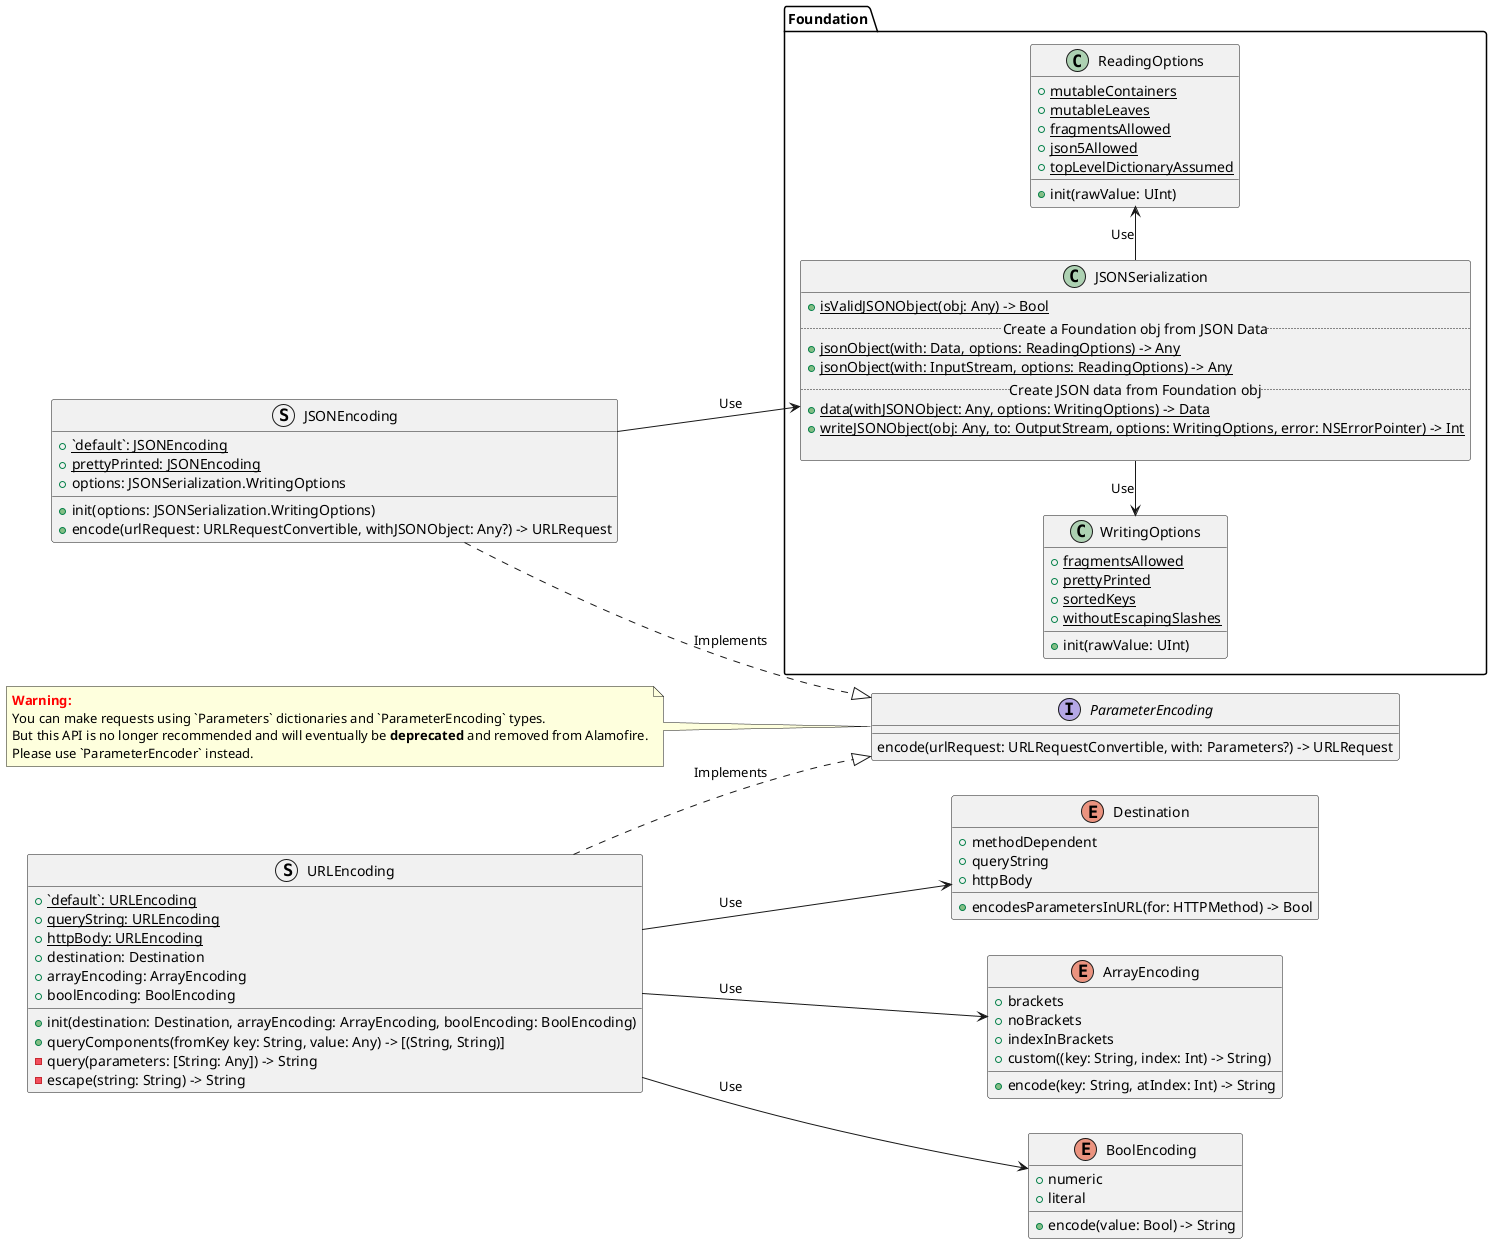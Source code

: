 @startuml Alamofire-ParameterEncoding

left to right direction

' Foundation

class Foundation.JSONSerialization {
    + {static} isValidJSONObject(obj: Any) -> Bool
    .. Create a Foundation obj from JSON Data..
    + {static} jsonObject(with: Data, options: ReadingOptions) -> Any
    + {static} jsonObject(with: InputStream, options: ReadingOptions) -> Any
    .. Create JSON data from Foundation obj..
    + {static} data(withJSONObject: Any, options: WritingOptions) -> Data
    + {static} writeJSONObject(obj: Any, to: OutputStream, options: WritingOptions, error: NSErrorPointer) -> Int

}

class Foundation.ReadingOptions {
    + {static} mutableContainers
    + {static} mutableLeaves
    + {static} fragmentsAllowed
    + {static} json5Allowed
    + {static} topLevelDictionaryAssumed
    + init(rawValue: UInt)
}

class Foundation.WritingOptions {
    + {static} fragmentsAllowed
    + {static} prettyPrinted
    + {static} sortedKeys
    + {static} withoutEscapingSlashes
    + init(rawValue: UInt)
}

Foundation.JSONSerialization -right-> Foundation.ReadingOptions: Use
Foundation.JSONSerialization -left-> Foundation.WritingOptions: Use

' Alamofire

interface ParameterEncoding {
    encode(urlRequest: URLRequestConvertible, with: Parameters?) -> URLRequest
}

note left of ParameterEncoding
    <b><color:red>Warning:</b>
    You can make requests using `Parameters` dictionaries and `ParameterEncoding` types. 
    But this API is no longer recommended and will eventually be <b>deprecated</b> and removed from Alamofire.
    Please use `ParameterEncoder` instead.
end note

struct URLEncoding {
    + {static} `default`: URLEncoding
    + {static} queryString: URLEncoding
    + {static} httpBody: URLEncoding
    + destination: Destination
    + arrayEncoding: ArrayEncoding
    + boolEncoding: BoolEncoding
    + init(destination: Destination, arrayEncoding: ArrayEncoding, boolEncoding: BoolEncoding)
    + queryComponents(fromKey key: String, value: Any) -> [(String, String)]
    - query(parameters: [String: Any]) -> String
    - escape(string: String) -> String
}

enum Destination {
    + methodDependent
    + queryString
    + httpBody
    + encodesParametersInURL(for: HTTPMethod) -> Bool
}

enum ArrayEncoding {
    + brackets
    + noBrackets
    + indexInBrackets
    + {field} custom((key: String, index: Int) -> String)
    + encode(key: String, atIndex: Int) -> String
}

enum BoolEncoding {
    + numeric
    + literal
    + encode(value: Bool) -> String
}

struct JSONEncoding {
    + {static} `default`: JSONEncoding
    + {static} prettyPrinted: JSONEncoding
    + options: JSONSerialization.WritingOptions
    + init(options: JSONSerialization.WritingOptions)
    + encode(urlRequest: URLRequestConvertible, withJSONObject: Any?) -> URLRequest
}

URLEncoding ..|> ParameterEncoding: Implements
URLEncoding --> Destination: Use
URLEncoding --> ArrayEncoding: Use
URLEncoding --> BoolEncoding: Use

JSONEncoding ..|> ParameterEncoding: Implements
JSONEncoding --> Foundation.JSONSerialization: Use

@enduml
